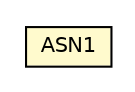 #!/usr/local/bin/dot
#
# Class diagram 
# Generated by UMLGraph version R5_6-24-gf6e263 (http://www.umlgraph.org/)
#

digraph G {
	edge [fontname="Helvetica",fontsize=10,labelfontname="Helvetica",labelfontsize=10];
	node [fontname="Helvetica",fontsize=10,shape=plaintext];
	nodesep=0.25;
	ranksep=0.5;
	// org.universAAL.lddi.lib.ieeex73std.x73.p20601.ASN1
	c1647054 [label=<<table title="org.universAAL.lddi.lib.ieeex73std.x73.p20601.ASN1" border="0" cellborder="1" cellspacing="0" cellpadding="2" port="p" bgcolor="lemonChiffon" href="./ASN1.html">
		<tr><td><table border="0" cellspacing="0" cellpadding="1">
<tr><td align="center" balign="center"> ASN1 </td></tr>
		</table></td></tr>
		</table>>, URL="./ASN1.html", fontname="Helvetica", fontcolor="black", fontsize=10.0];
}

